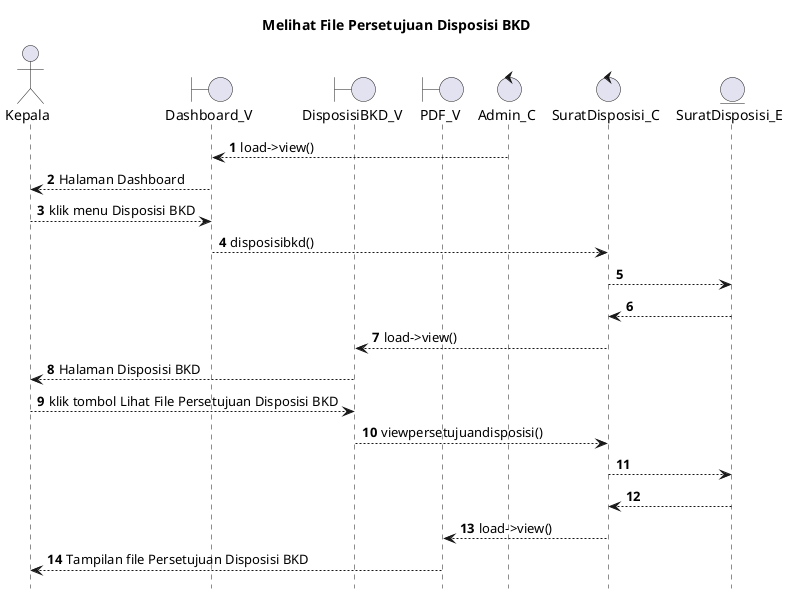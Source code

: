 @startuml

autonumber
hide footbox
title Melihat File Persetujuan Disposisi BKD

Actor Kepala
boundary Dashboard_V
boundary DisposisiBKD_V
boundary PDF_V
control Admin_C
control SuratDisposisi_C
Entity SuratDisposisi_E

Admin_C --> Dashboard_V: load->view()
Dashboard_V --> Kepala: Halaman Dashboard
Kepala --> Dashboard_V: klik menu Disposisi BKD
Dashboard_V --> SuratDisposisi_C: disposisibkd()
SuratDisposisi_C --> SuratDisposisi_E:
    
    SuratDisposisi_E --> SuratDisposisi_C:
    SuratDisposisi_C --> DisposisiBKD_V: load->view()
    DisposisiBKD_V --> Kepala: Halaman Disposisi BKD

Kepala --> DisposisiBKD_V: klik tombol Lihat File Persetujuan Disposisi BKD
DisposisiBKD_V --> SuratDisposisi_C: viewpersetujuandisposisi()
SuratDisposisi_C --> SuratDisposisi_E:
   
    SuratDisposisi_E --> SuratDisposisi_C:
    SuratDisposisi_C --> PDF_V: load->view()
    PDF_V --> Kepala: Tampilan file Persetujuan Disposisi BKD

@enduml